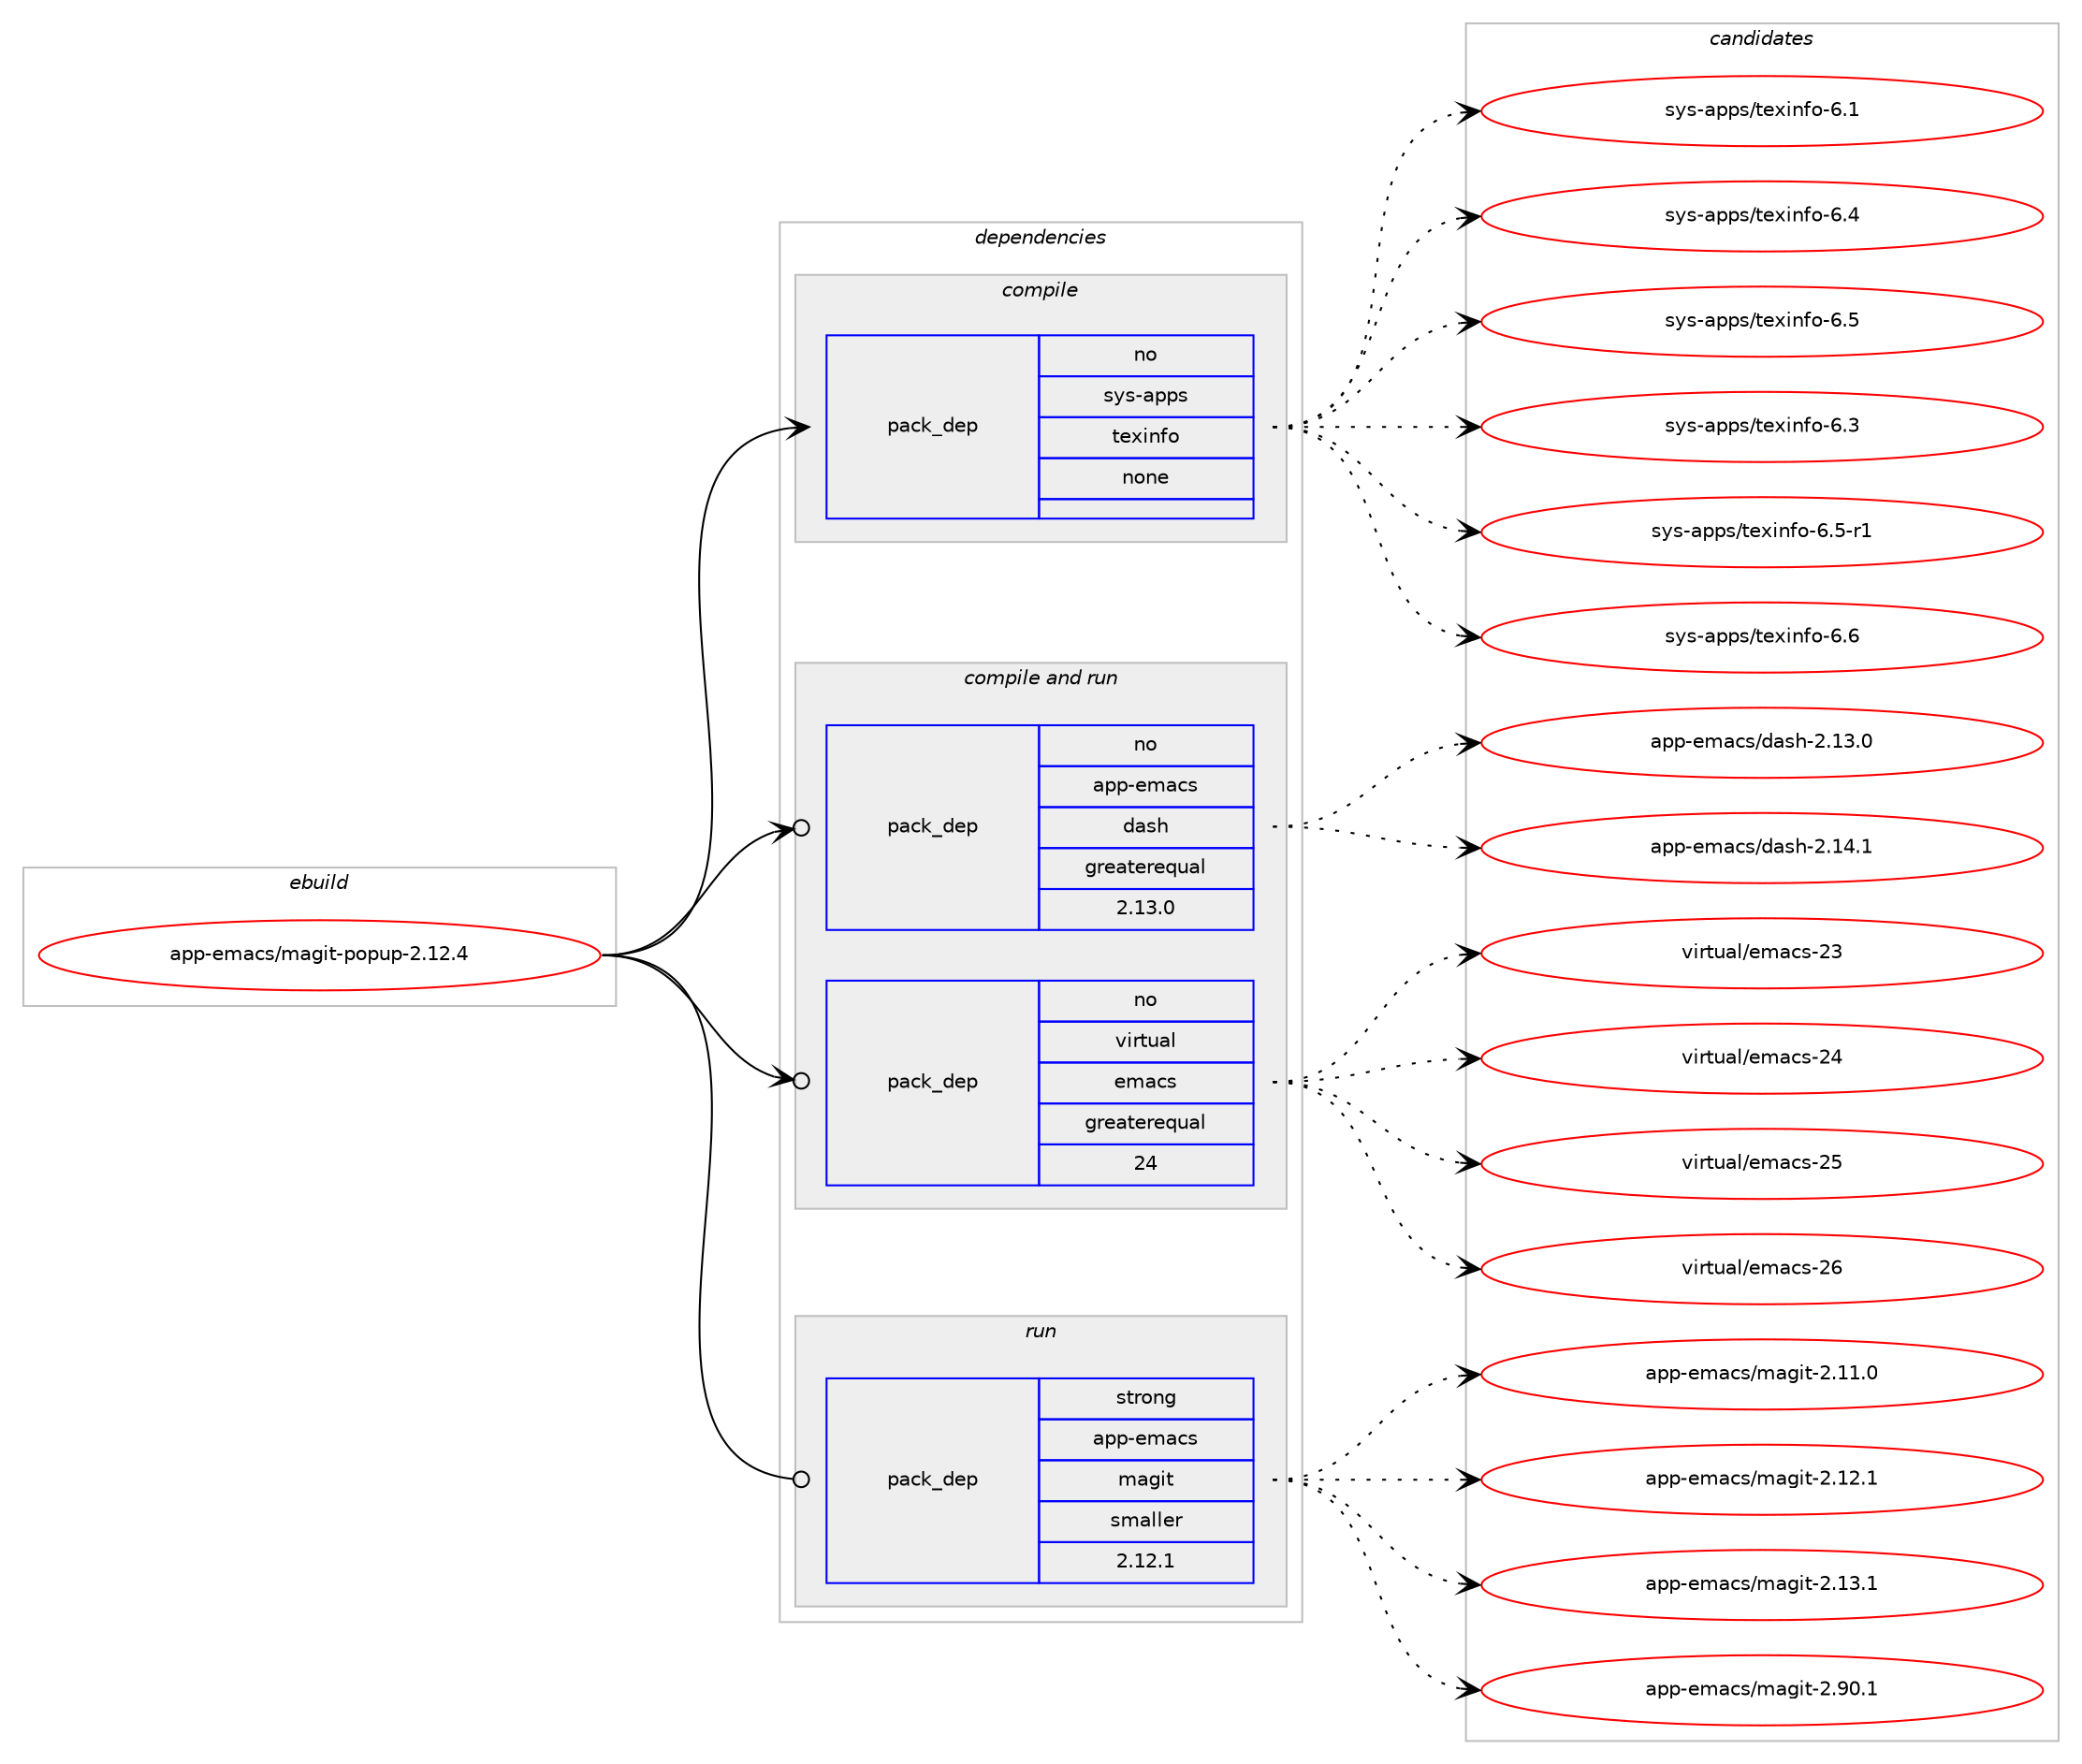 digraph prolog {

# *************
# Graph options
# *************

newrank=true;
concentrate=true;
compound=true;
graph [rankdir=LR,fontname=Helvetica,fontsize=10,ranksep=1.5];#, ranksep=2.5, nodesep=0.2];
edge  [arrowhead=vee];
node  [fontname=Helvetica,fontsize=10];

# **********
# The ebuild
# **********

subgraph cluster_leftcol {
color=gray;
rank=same;
label=<<i>ebuild</i>>;
id [label="app-emacs/magit-popup-2.12.4", color=red, width=4, href="../app-emacs/magit-popup-2.12.4.svg"];
}

# ****************
# The dependencies
# ****************

subgraph cluster_midcol {
color=gray;
label=<<i>dependencies</i>>;
subgraph cluster_compile {
fillcolor="#eeeeee";
style=filled;
label=<<i>compile</i>>;
subgraph pack920 {
dependency1101 [label=<<TABLE BORDER="0" CELLBORDER="1" CELLSPACING="0" CELLPADDING="4" WIDTH="220"><TR><TD ROWSPAN="6" CELLPADDING="30">pack_dep</TD></TR><TR><TD WIDTH="110">no</TD></TR><TR><TD>sys-apps</TD></TR><TR><TD>texinfo</TD></TR><TR><TD>none</TD></TR><TR><TD></TD></TR></TABLE>>, shape=none, color=blue];
}
id:e -> dependency1101:w [weight=20,style="solid",arrowhead="vee"];
}
subgraph cluster_compileandrun {
fillcolor="#eeeeee";
style=filled;
label=<<i>compile and run</i>>;
subgraph pack921 {
dependency1102 [label=<<TABLE BORDER="0" CELLBORDER="1" CELLSPACING="0" CELLPADDING="4" WIDTH="220"><TR><TD ROWSPAN="6" CELLPADDING="30">pack_dep</TD></TR><TR><TD WIDTH="110">no</TD></TR><TR><TD>app-emacs</TD></TR><TR><TD>dash</TD></TR><TR><TD>greaterequal</TD></TR><TR><TD>2.13.0</TD></TR></TABLE>>, shape=none, color=blue];
}
id:e -> dependency1102:w [weight=20,style="solid",arrowhead="odotvee"];
subgraph pack922 {
dependency1103 [label=<<TABLE BORDER="0" CELLBORDER="1" CELLSPACING="0" CELLPADDING="4" WIDTH="220"><TR><TD ROWSPAN="6" CELLPADDING="30">pack_dep</TD></TR><TR><TD WIDTH="110">no</TD></TR><TR><TD>virtual</TD></TR><TR><TD>emacs</TD></TR><TR><TD>greaterequal</TD></TR><TR><TD>24</TD></TR></TABLE>>, shape=none, color=blue];
}
id:e -> dependency1103:w [weight=20,style="solid",arrowhead="odotvee"];
}
subgraph cluster_run {
fillcolor="#eeeeee";
style=filled;
label=<<i>run</i>>;
subgraph pack923 {
dependency1104 [label=<<TABLE BORDER="0" CELLBORDER="1" CELLSPACING="0" CELLPADDING="4" WIDTH="220"><TR><TD ROWSPAN="6" CELLPADDING="30">pack_dep</TD></TR><TR><TD WIDTH="110">strong</TD></TR><TR><TD>app-emacs</TD></TR><TR><TD>magit</TD></TR><TR><TD>smaller</TD></TR><TR><TD>2.12.1</TD></TR></TABLE>>, shape=none, color=blue];
}
id:e -> dependency1104:w [weight=20,style="solid",arrowhead="odot"];
}
}

# **************
# The candidates
# **************

subgraph cluster_choices {
rank=same;
color=gray;
label=<<i>candidates</i>>;

subgraph choice920 {
color=black;
nodesep=1;
choice11512111545971121121154711610112010511010211145544649 [label="sys-apps/texinfo-6.1", color=red, width=4,href="../sys-apps/texinfo-6.1.svg"];
choice11512111545971121121154711610112010511010211145544652 [label="sys-apps/texinfo-6.4", color=red, width=4,href="../sys-apps/texinfo-6.4.svg"];
choice11512111545971121121154711610112010511010211145544653 [label="sys-apps/texinfo-6.5", color=red, width=4,href="../sys-apps/texinfo-6.5.svg"];
choice11512111545971121121154711610112010511010211145544651 [label="sys-apps/texinfo-6.3", color=red, width=4,href="../sys-apps/texinfo-6.3.svg"];
choice115121115459711211211547116101120105110102111455446534511449 [label="sys-apps/texinfo-6.5-r1", color=red, width=4,href="../sys-apps/texinfo-6.5-r1.svg"];
choice11512111545971121121154711610112010511010211145544654 [label="sys-apps/texinfo-6.6", color=red, width=4,href="../sys-apps/texinfo-6.6.svg"];
dependency1101:e -> choice11512111545971121121154711610112010511010211145544649:w [style=dotted,weight="100"];
dependency1101:e -> choice11512111545971121121154711610112010511010211145544652:w [style=dotted,weight="100"];
dependency1101:e -> choice11512111545971121121154711610112010511010211145544653:w [style=dotted,weight="100"];
dependency1101:e -> choice11512111545971121121154711610112010511010211145544651:w [style=dotted,weight="100"];
dependency1101:e -> choice115121115459711211211547116101120105110102111455446534511449:w [style=dotted,weight="100"];
dependency1101:e -> choice11512111545971121121154711610112010511010211145544654:w [style=dotted,weight="100"];
}
subgraph choice921 {
color=black;
nodesep=1;
choice97112112451011099799115471009711510445504649514648 [label="app-emacs/dash-2.13.0", color=red, width=4,href="../app-emacs/dash-2.13.0.svg"];
choice97112112451011099799115471009711510445504649524649 [label="app-emacs/dash-2.14.1", color=red, width=4,href="../app-emacs/dash-2.14.1.svg"];
dependency1102:e -> choice97112112451011099799115471009711510445504649514648:w [style=dotted,weight="100"];
dependency1102:e -> choice97112112451011099799115471009711510445504649524649:w [style=dotted,weight="100"];
}
subgraph choice922 {
color=black;
nodesep=1;
choice11810511411611797108471011099799115455051 [label="virtual/emacs-23", color=red, width=4,href="../virtual/emacs-23.svg"];
choice11810511411611797108471011099799115455052 [label="virtual/emacs-24", color=red, width=4,href="../virtual/emacs-24.svg"];
choice11810511411611797108471011099799115455053 [label="virtual/emacs-25", color=red, width=4,href="../virtual/emacs-25.svg"];
choice11810511411611797108471011099799115455054 [label="virtual/emacs-26", color=red, width=4,href="../virtual/emacs-26.svg"];
dependency1103:e -> choice11810511411611797108471011099799115455051:w [style=dotted,weight="100"];
dependency1103:e -> choice11810511411611797108471011099799115455052:w [style=dotted,weight="100"];
dependency1103:e -> choice11810511411611797108471011099799115455053:w [style=dotted,weight="100"];
dependency1103:e -> choice11810511411611797108471011099799115455054:w [style=dotted,weight="100"];
}
subgraph choice923 {
color=black;
nodesep=1;
choice97112112451011099799115471099710310511645504649494648 [label="app-emacs/magit-2.11.0", color=red, width=4,href="../app-emacs/magit-2.11.0.svg"];
choice97112112451011099799115471099710310511645504649504649 [label="app-emacs/magit-2.12.1", color=red, width=4,href="../app-emacs/magit-2.12.1.svg"];
choice97112112451011099799115471099710310511645504649514649 [label="app-emacs/magit-2.13.1", color=red, width=4,href="../app-emacs/magit-2.13.1.svg"];
choice97112112451011099799115471099710310511645504657484649 [label="app-emacs/magit-2.90.1", color=red, width=4,href="../app-emacs/magit-2.90.1.svg"];
dependency1104:e -> choice97112112451011099799115471099710310511645504649494648:w [style=dotted,weight="100"];
dependency1104:e -> choice97112112451011099799115471099710310511645504649504649:w [style=dotted,weight="100"];
dependency1104:e -> choice97112112451011099799115471099710310511645504649514649:w [style=dotted,weight="100"];
dependency1104:e -> choice97112112451011099799115471099710310511645504657484649:w [style=dotted,weight="100"];
}
}

}
